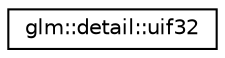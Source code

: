 digraph "Graphical Class Hierarchy"
{
  edge [fontname="Helvetica",fontsize="10",labelfontname="Helvetica",labelfontsize="10"];
  node [fontname="Helvetica",fontsize="10",shape=record];
  rankdir="LR";
  Node1 [label="glm::detail::uif32",height=0.2,width=0.4,color="black", fillcolor="white", style="filled",URL="$unionglm_1_1detail_1_1uif32.html"];
}
